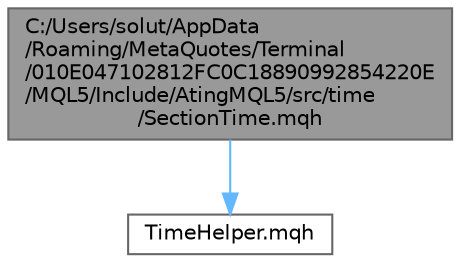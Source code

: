 digraph "C:/Users/solut/AppData/Roaming/MetaQuotes/Terminal/010E047102812FC0C18890992854220E/MQL5/Include/AtingMQL5/src/time/SectionTime.mqh"
{
 // LATEX_PDF_SIZE
  bgcolor="transparent";
  edge [fontname=Helvetica,fontsize=10,labelfontname=Helvetica,labelfontsize=10];
  node [fontname=Helvetica,fontsize=10,shape=box,height=0.2,width=0.4];
  Node1 [id="Node000001",label="C:/Users/solut/AppData\l/Roaming/MetaQuotes/Terminal\l/010E047102812FC0C18890992854220E\l/MQL5/Include/AtingMQL5/src/time\l/SectionTime.mqh",height=0.2,width=0.4,color="gray40", fillcolor="grey60", style="filled", fontcolor="black",tooltip=" "];
  Node1 -> Node2 [id="edge1_Node000001_Node000002",color="steelblue1",style="solid",tooltip=" "];
  Node2 [id="Node000002",label="TimeHelper.mqh",height=0.2,width=0.4,color="grey40", fillcolor="white", style="filled",URL="$_time_helper_8mqh.html",tooltip=" "];
}
